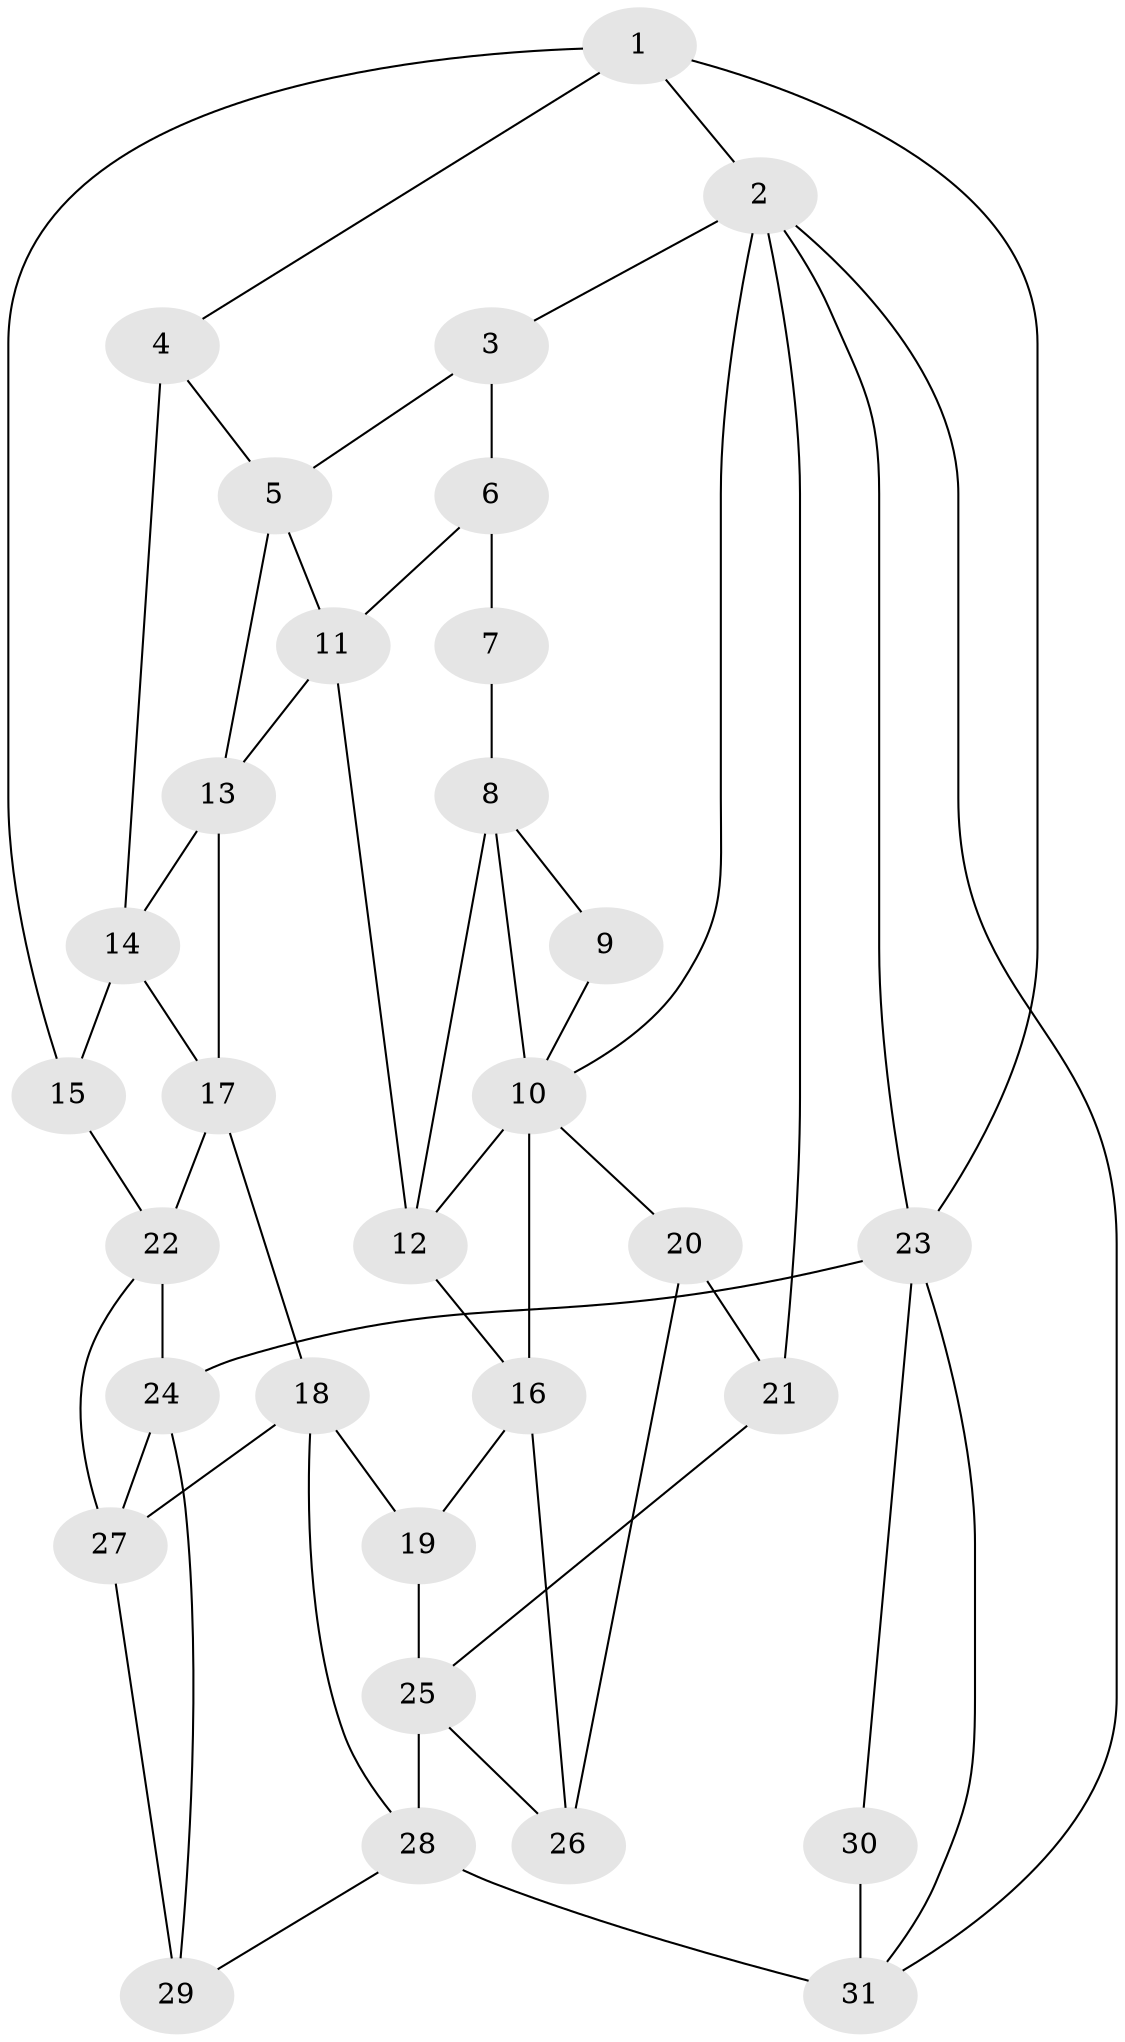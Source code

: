 // original degree distribution, {3: 0.019417475728155338, 5: 0.6019417475728155, 6: 0.17475728155339806, 4: 0.20388349514563106}
// Generated by graph-tools (version 1.1) at 2025/54/03/04/25 22:54:26]
// undirected, 31 vertices, 57 edges
graph export_dot {
  node [color=gray90,style=filled];
  1;
  2;
  3;
  4;
  5;
  6;
  7;
  8;
  9;
  10;
  11;
  12;
  13;
  14;
  15;
  16;
  17;
  18;
  19;
  20;
  21;
  22;
  23;
  24;
  25;
  26;
  27;
  28;
  29;
  30;
  31;
  1 -- 2 [weight=1.0];
  1 -- 4 [weight=1.0];
  1 -- 15 [weight=2.0];
  1 -- 23 [weight=2.0];
  2 -- 3 [weight=1.0];
  2 -- 10 [weight=1.0];
  2 -- 21 [weight=1.0];
  2 -- 23 [weight=1.0];
  2 -- 31 [weight=1.0];
  3 -- 5 [weight=1.0];
  3 -- 6 [weight=2.0];
  4 -- 5 [weight=1.0];
  4 -- 14 [weight=2.0];
  5 -- 11 [weight=1.0];
  5 -- 13 [weight=1.0];
  6 -- 7 [weight=2.0];
  6 -- 11 [weight=1.0];
  7 -- 8 [weight=2.0];
  8 -- 9 [weight=2.0];
  8 -- 10 [weight=1.0];
  8 -- 12 [weight=1.0];
  9 -- 10 [weight=1.0];
  10 -- 12 [weight=1.0];
  10 -- 16 [weight=2.0];
  10 -- 20 [weight=1.0];
  11 -- 12 [weight=3.0];
  11 -- 13 [weight=1.0];
  12 -- 16 [weight=1.0];
  13 -- 14 [weight=1.0];
  13 -- 17 [weight=1.0];
  14 -- 15 [weight=2.0];
  14 -- 17 [weight=1.0];
  15 -- 22 [weight=1.0];
  16 -- 19 [weight=1.0];
  16 -- 26 [weight=1.0];
  17 -- 18 [weight=1.0];
  17 -- 22 [weight=1.0];
  18 -- 19 [weight=1.0];
  18 -- 27 [weight=2.0];
  18 -- 28 [weight=1.0];
  19 -- 25 [weight=2.0];
  20 -- 21 [weight=4.0];
  20 -- 26 [weight=1.0];
  21 -- 25 [weight=1.0];
  22 -- 24 [weight=2.0];
  22 -- 27 [weight=1.0];
  23 -- 24 [weight=2.0];
  23 -- 30 [weight=1.0];
  23 -- 31 [weight=1.0];
  24 -- 27 [weight=1.0];
  24 -- 29 [weight=1.0];
  25 -- 26 [weight=1.0];
  25 -- 28 [weight=2.0];
  27 -- 29 [weight=2.0];
  28 -- 29 [weight=1.0];
  28 -- 31 [weight=2.0];
  30 -- 31 [weight=2.0];
}

